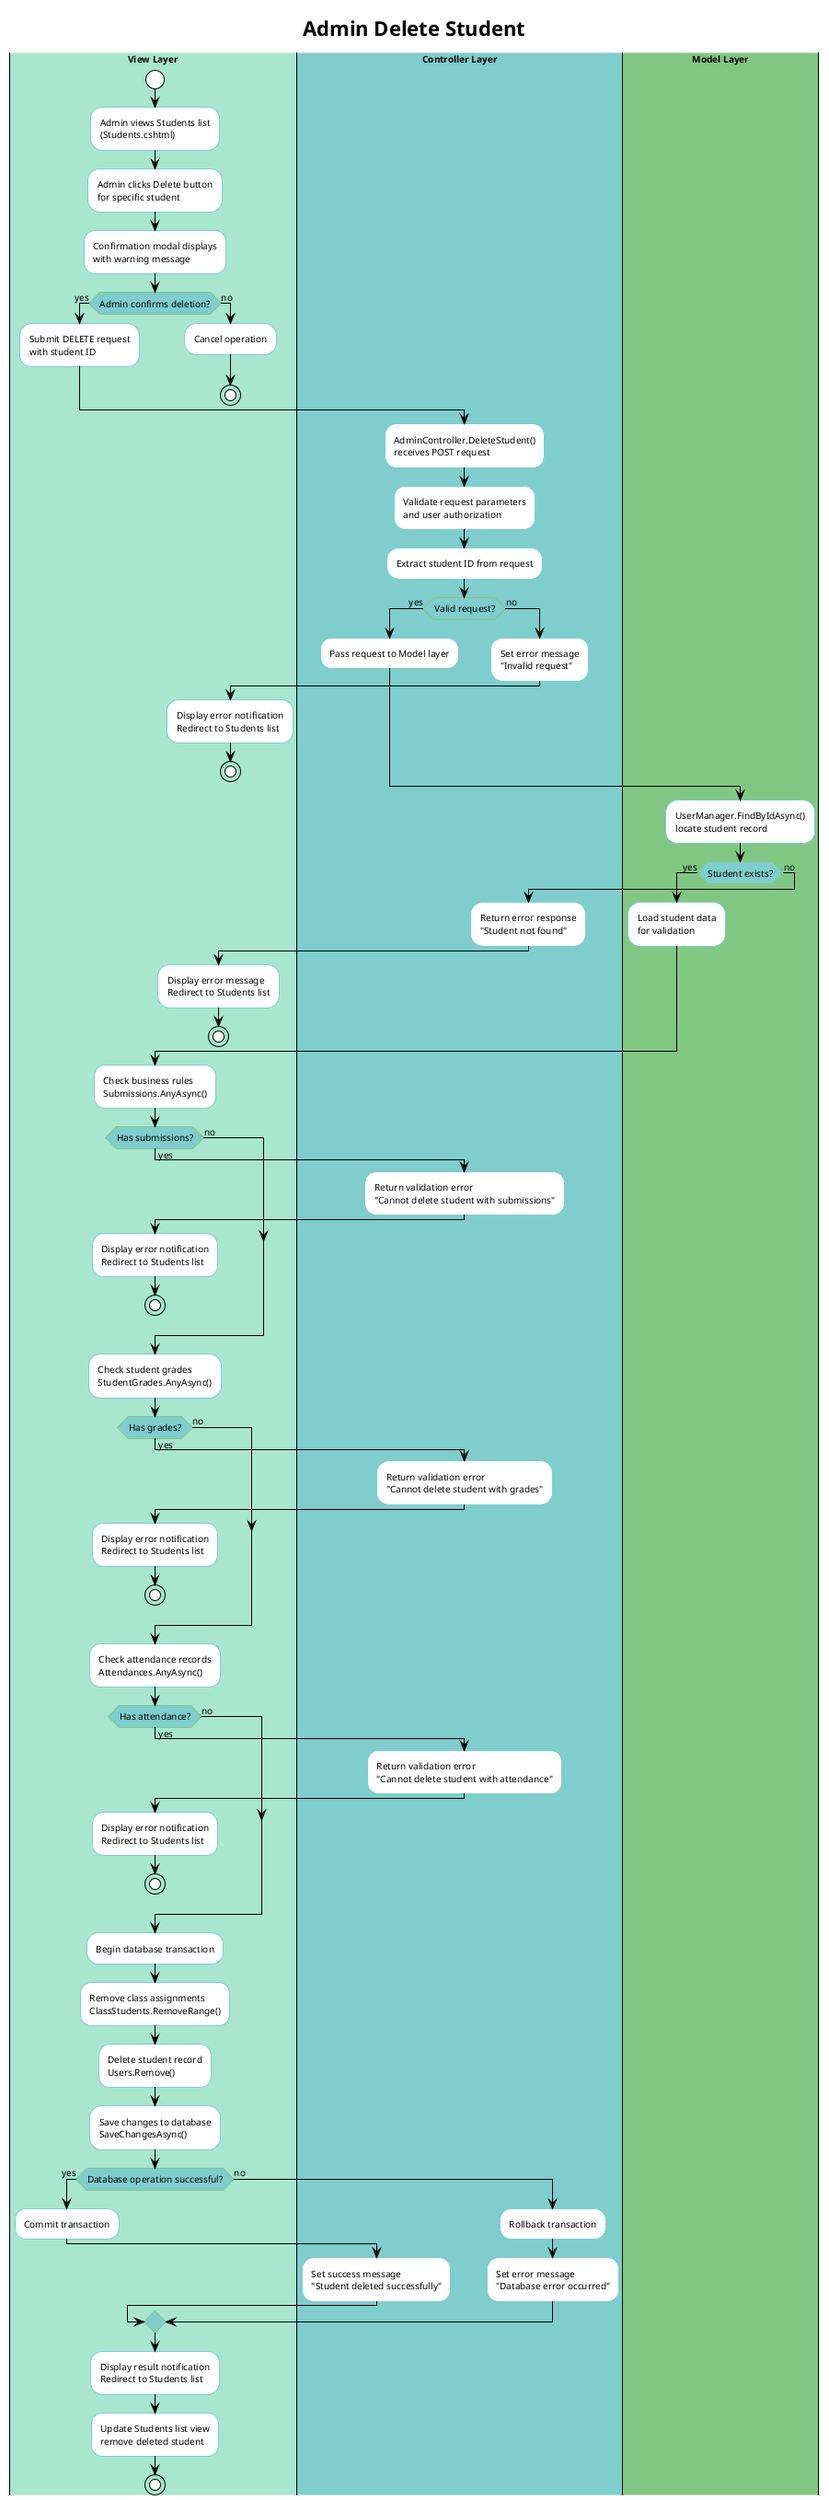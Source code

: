 @startuml Admin_DeleteStudent_MVC
!theme plain

skinparam backgroundColor white
skinparam defaultFontName "Arial"
skinparam defaultFontSize 10

skinparam activity {
    BackgroundColor white
    BorderColor #7fcdcd
    FontColor black
    FontSize 10
}

skinparam activityStart {
    BackgroundColor #81c784
    BorderColor #7fcdcd
}

skinparam activityEnd {
    BackgroundColor #81c784
    BorderColor #7fcdcd
}

skinparam activityDiamond {
    BackgroundColor #7fcdcd
    BorderColor #81c784
    FontColor black
}

title **Admin Delete Student**

|#a8e6cf|**View Layer**|
start
:Admin views Students list\n(Students.cshtml);
:Admin clicks Delete button\nfor specific student;
:Confirmation modal displays\nwith warning message;

if (Admin confirms deletion?) then (yes)
  :Submit DELETE request\nwith student ID;
else (no)
  :Cancel operation;
  stop
endif

|#7fcdcd|**Controller Layer**|
:AdminController.DeleteStudent()\nreceives POST request;
:Validate request parameters\nand user authorization;
:Extract student ID from request;

if (Valid request?) then (yes)
  :Pass request to Model layer;
else (no)
  :Set error message\n"Invalid request";
  |#a8e6cf|**View Layer**|
  :Display error notification\nRedirect to Students list;
  stop
endif

|#81c784|**Model Layer**|
:UserManager.FindByIdAsync()\nlocate student record;

if (Student exists?) then (yes)
  :Load student data\nfor validation;
else (no)
  |#7fcdcd|**Controller Layer**|
  :Return error response\n"Student not found";
  |#a8e6cf|**View Layer**|
  :Display error message\nRedirect to Students list;
  stop
endif

:Check business rules\nSubmissions.AnyAsync();

if (Has submissions?) then (yes)
  |#7fcdcd|**Controller Layer**|
  :Return validation error\n"Cannot delete student with submissions";
  |#a8e6cf|**View Layer**|
  :Display error notification\nRedirect to Students list;
  stop
else (no)
endif

:Check student grades\nStudentGrades.AnyAsync();

if (Has grades?) then (yes)
  |#7fcdcd|**Controller Layer**|
  :Return validation error\n"Cannot delete student with grades";
  |#a8e6cf|**View Layer**|
  :Display error notification\nRedirect to Students list;
  stop
else (no)
endif

:Check attendance records\nAttendances.AnyAsync();

if (Has attendance?) then (yes)
  |#7fcdcd|**Controller Layer**|
  :Return validation error\n"Cannot delete student with attendance";
  |#a8e6cf|**View Layer**|
  :Display error notification\nRedirect to Students list;
  stop
else (no)
endif

:Begin database transaction;
:Remove class assignments\nClassStudents.RemoveRange();
:Delete student record\nUsers.Remove();
:Save changes to database\nSaveChangesAsync();

if (Database operation successful?) then (yes)
  :Commit transaction;
  |#7fcdcd|**Controller Layer**|
  :Set success message\n"Student deleted successfully";
else (no)
  :Rollback transaction;
  |#7fcdcd|**Controller Layer**|
  :Set error message\n"Database error occurred";
endif

|#a8e6cf|**View Layer**|
:Display result notification\nRedirect to Students list;
:Update Students list view\nremove deleted student;
stop

@enduml
